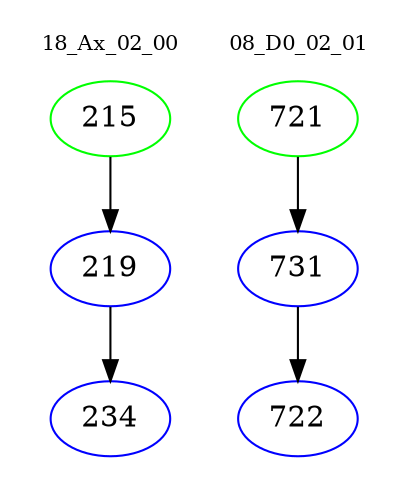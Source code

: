 digraph{
subgraph cluster_0 {
color = white
label = "18_Ax_02_00";
fontsize=10;
T0_215 [label="215", color="green"]
T0_215 -> T0_219 [color="black"]
T0_219 [label="219", color="blue"]
T0_219 -> T0_234 [color="black"]
T0_234 [label="234", color="blue"]
}
subgraph cluster_1 {
color = white
label = "08_D0_02_01";
fontsize=10;
T1_721 [label="721", color="green"]
T1_721 -> T1_731 [color="black"]
T1_731 [label="731", color="blue"]
T1_731 -> T1_722 [color="black"]
T1_722 [label="722", color="blue"]
}
}
